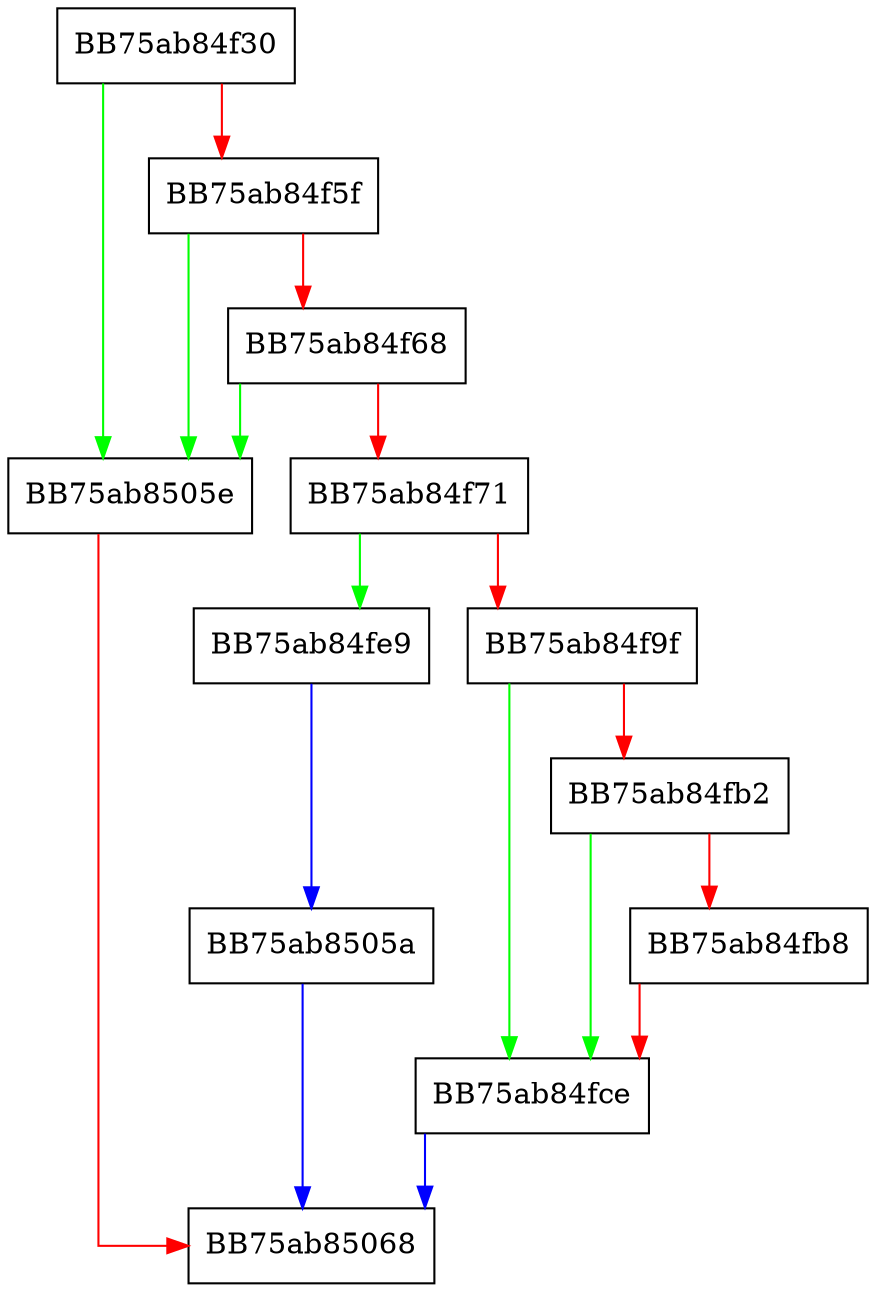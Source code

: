 digraph GetSnapshot {
  node [shape="box"];
  graph [splines=ortho];
  BB75ab84f30 -> BB75ab8505e [color="green"];
  BB75ab84f30 -> BB75ab84f5f [color="red"];
  BB75ab84f5f -> BB75ab8505e [color="green"];
  BB75ab84f5f -> BB75ab84f68 [color="red"];
  BB75ab84f68 -> BB75ab8505e [color="green"];
  BB75ab84f68 -> BB75ab84f71 [color="red"];
  BB75ab84f71 -> BB75ab84fe9 [color="green"];
  BB75ab84f71 -> BB75ab84f9f [color="red"];
  BB75ab84f9f -> BB75ab84fce [color="green"];
  BB75ab84f9f -> BB75ab84fb2 [color="red"];
  BB75ab84fb2 -> BB75ab84fce [color="green"];
  BB75ab84fb2 -> BB75ab84fb8 [color="red"];
  BB75ab84fb8 -> BB75ab84fce [color="red"];
  BB75ab84fce -> BB75ab85068 [color="blue"];
  BB75ab84fe9 -> BB75ab8505a [color="blue"];
  BB75ab8505a -> BB75ab85068 [color="blue"];
  BB75ab8505e -> BB75ab85068 [color="red"];
}